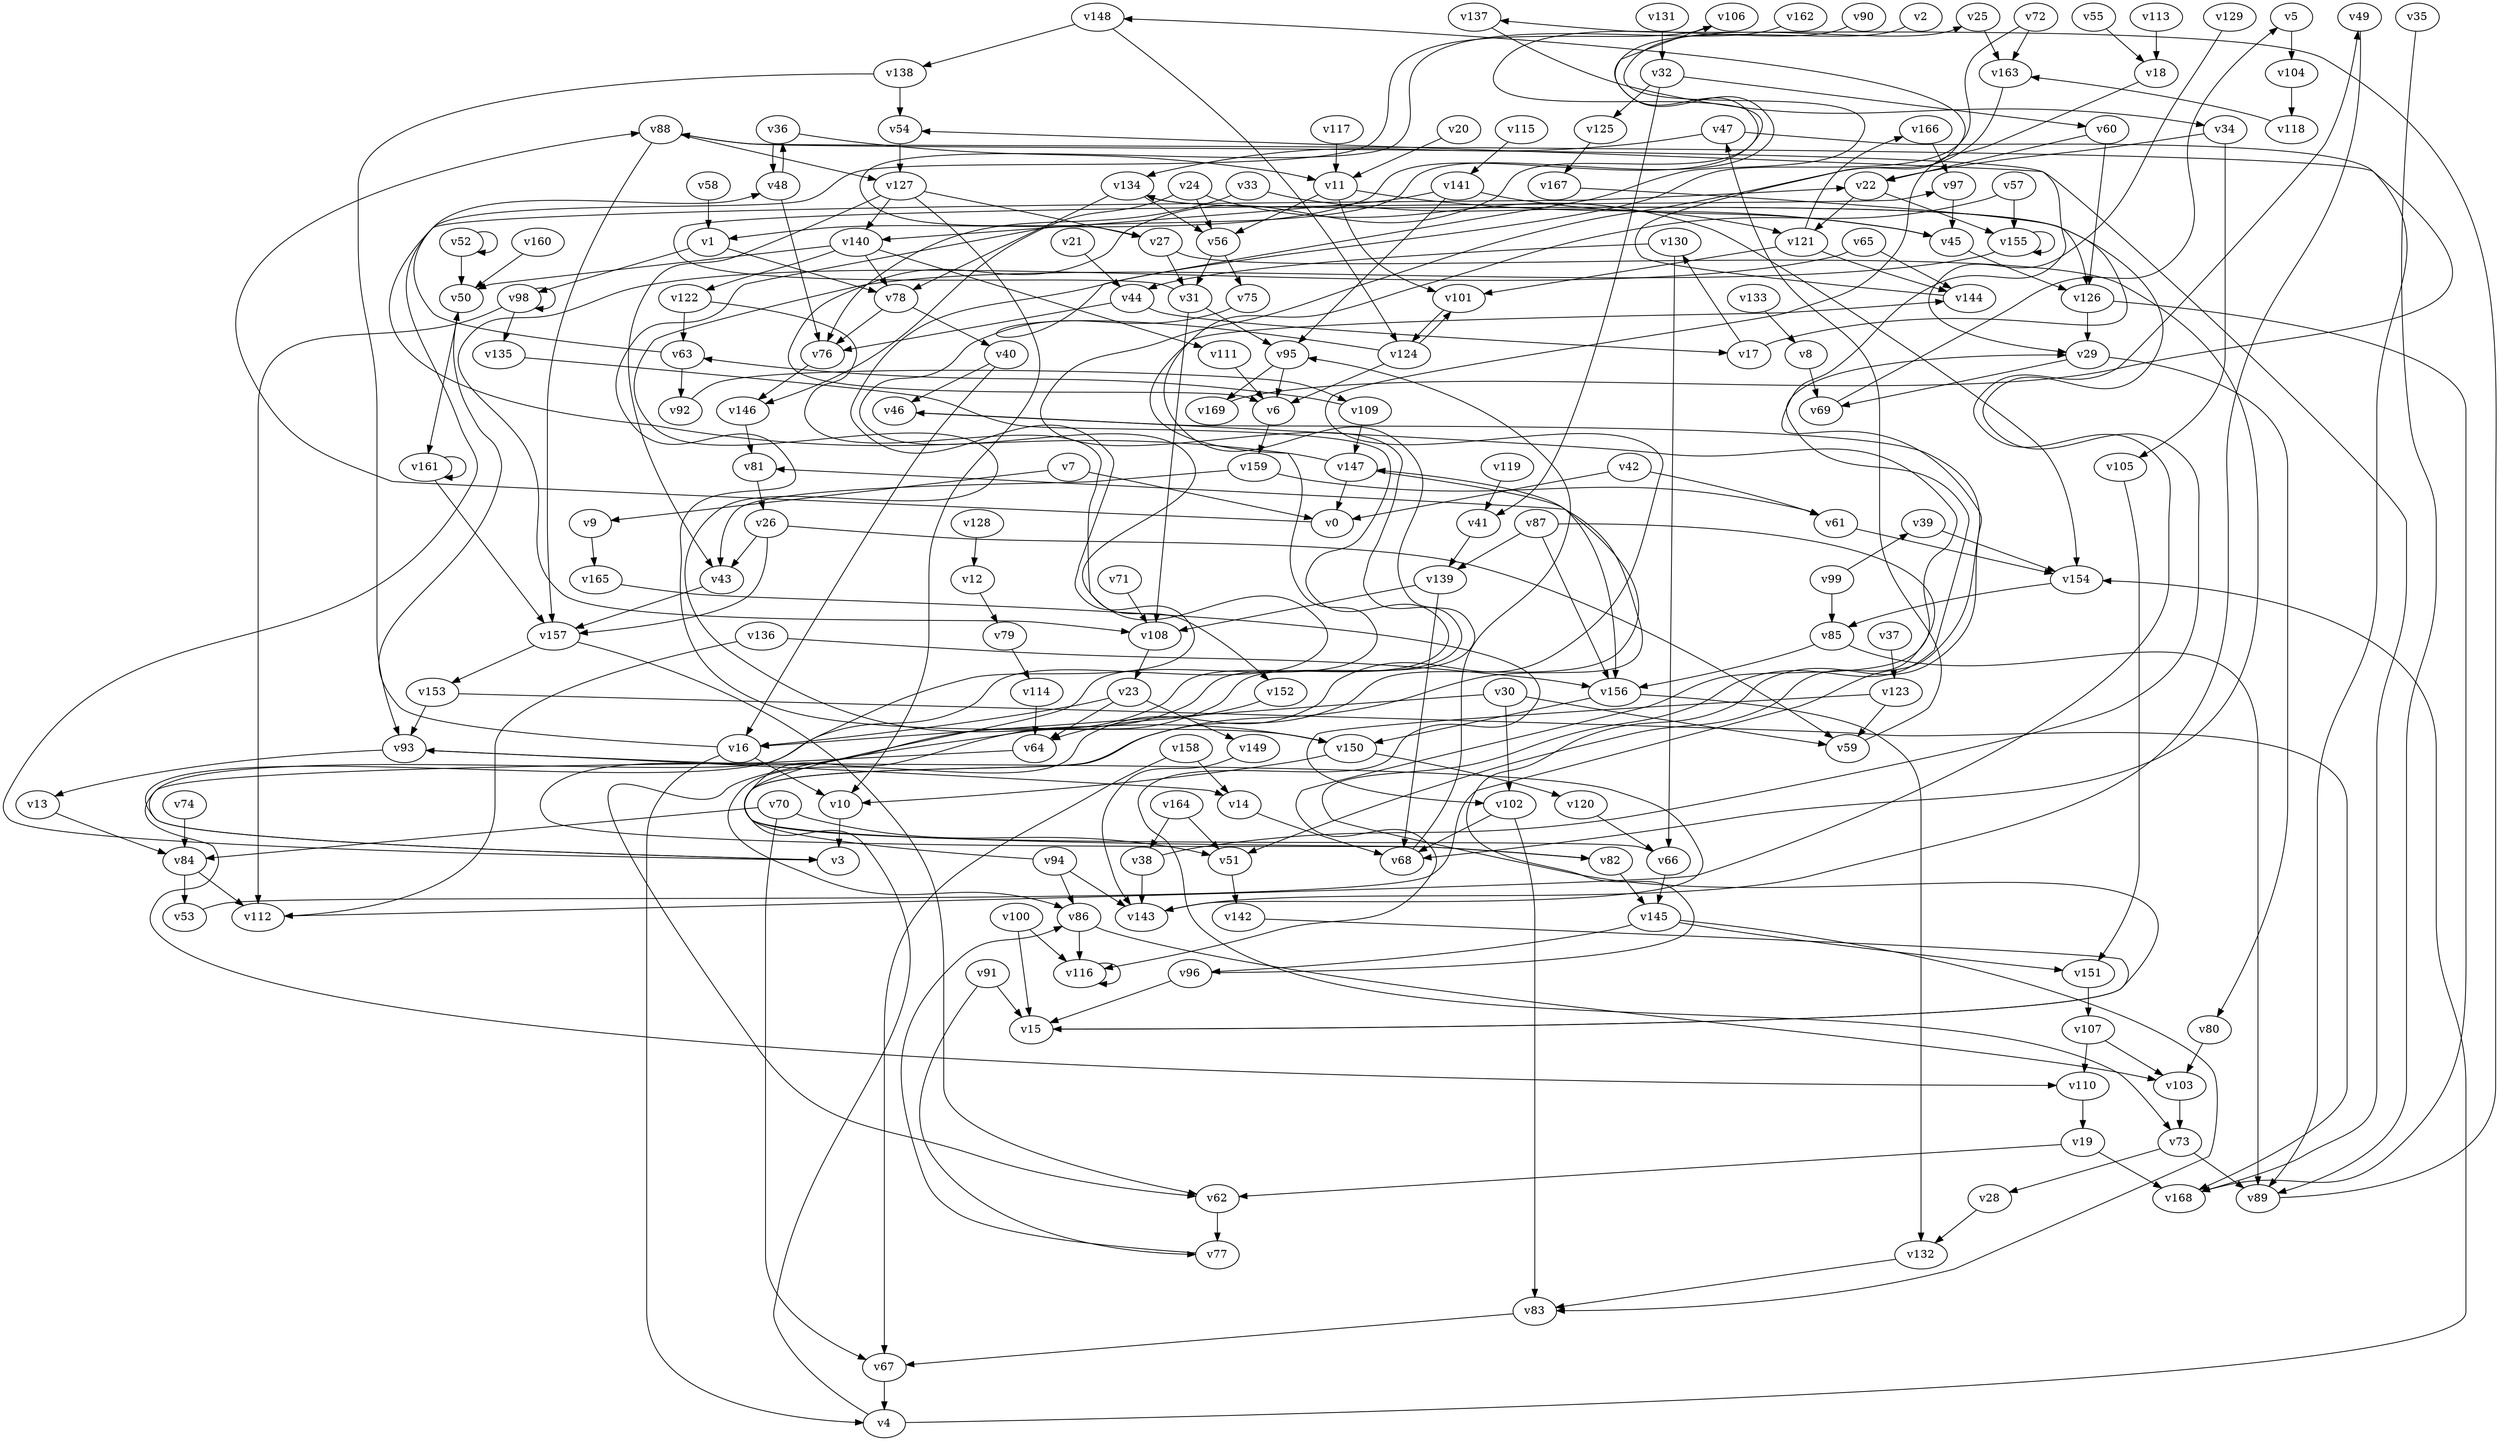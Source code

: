 // Benchmark game 244 - 170 vertices
// time_bound: 66
// targets: v40
digraph G {
    v0 [name="v0", player=1];
    v1 [name="v1", player=1];
    v2 [name="v2", player=0];
    v3 [name="v3", player=1];
    v4 [name="v4", player=1];
    v5 [name="v5", player=0];
    v6 [name="v6", player=0];
    v7 [name="v7", player=1];
    v8 [name="v8", player=0];
    v9 [name="v9", player=1];
    v10 [name="v10", player=0];
    v11 [name="v11", player=1];
    v12 [name="v12", player=0];
    v13 [name="v13", player=0];
    v14 [name="v14", player=0];
    v15 [name="v15", player=1];
    v16 [name="v16", player=0];
    v17 [name="v17", player=0];
    v18 [name="v18", player=0];
    v19 [name="v19", player=1];
    v20 [name="v20", player=1];
    v21 [name="v21", player=1];
    v22 [name="v22", player=0];
    v23 [name="v23", player=0];
    v24 [name="v24", player=1];
    v25 [name="v25", player=1];
    v26 [name="v26", player=1];
    v27 [name="v27", player=0];
    v28 [name="v28", player=1];
    v29 [name="v29", player=1];
    v30 [name="v30", player=0];
    v31 [name="v31", player=1];
    v32 [name="v32", player=0];
    v33 [name="v33", player=0];
    v34 [name="v34", player=1];
    v35 [name="v35", player=0];
    v36 [name="v36", player=0];
    v37 [name="v37", player=0];
    v38 [name="v38", player=0];
    v39 [name="v39", player=0];
    v40 [name="v40", player=0, target=1];
    v41 [name="v41", player=0];
    v42 [name="v42", player=1];
    v43 [name="v43", player=1];
    v44 [name="v44", player=0];
    v45 [name="v45", player=1];
    v46 [name="v46", player=1];
    v47 [name="v47", player=1];
    v48 [name="v48", player=0];
    v49 [name="v49", player=1];
    v50 [name="v50", player=0];
    v51 [name="v51", player=1];
    v52 [name="v52", player=0];
    v53 [name="v53", player=1];
    v54 [name="v54", player=0];
    v55 [name="v55", player=0];
    v56 [name="v56", player=1];
    v57 [name="v57", player=0];
    v58 [name="v58", player=1];
    v59 [name="v59", player=0];
    v60 [name="v60", player=0];
    v61 [name="v61", player=1];
    v62 [name="v62", player=0];
    v63 [name="v63", player=0];
    v64 [name="v64", player=1];
    v65 [name="v65", player=0];
    v66 [name="v66", player=0];
    v67 [name="v67", player=0];
    v68 [name="v68", player=0];
    v69 [name="v69", player=1];
    v70 [name="v70", player=1];
    v71 [name="v71", player=0];
    v72 [name="v72", player=0];
    v73 [name="v73", player=1];
    v74 [name="v74", player=1];
    v75 [name="v75", player=1];
    v76 [name="v76", player=1];
    v77 [name="v77", player=0];
    v78 [name="v78", player=1];
    v79 [name="v79", player=0];
    v80 [name="v80", player=0];
    v81 [name="v81", player=1];
    v82 [name="v82", player=1];
    v83 [name="v83", player=0];
    v84 [name="v84", player=1];
    v85 [name="v85", player=0];
    v86 [name="v86", player=1];
    v87 [name="v87", player=0];
    v88 [name="v88", player=1];
    v89 [name="v89", player=1];
    v90 [name="v90", player=1];
    v91 [name="v91", player=1];
    v92 [name="v92", player=0];
    v93 [name="v93", player=1];
    v94 [name="v94", player=1];
    v95 [name="v95", player=1];
    v96 [name="v96", player=1];
    v97 [name="v97", player=1];
    v98 [name="v98", player=1];
    v99 [name="v99", player=0];
    v100 [name="v100", player=0];
    v101 [name="v101", player=0];
    v102 [name="v102", player=0];
    v103 [name="v103", player=0];
    v104 [name="v104", player=0];
    v105 [name="v105", player=1];
    v106 [name="v106", player=0];
    v107 [name="v107", player=0];
    v108 [name="v108", player=1];
    v109 [name="v109", player=1];
    v110 [name="v110", player=1];
    v111 [name="v111", player=0];
    v112 [name="v112", player=1];
    v113 [name="v113", player=0];
    v114 [name="v114", player=0];
    v115 [name="v115", player=1];
    v116 [name="v116", player=1];
    v117 [name="v117", player=0];
    v118 [name="v118", player=1];
    v119 [name="v119", player=1];
    v120 [name="v120", player=1];
    v121 [name="v121", player=1];
    v122 [name="v122", player=1];
    v123 [name="v123", player=0];
    v124 [name="v124", player=0];
    v125 [name="v125", player=0];
    v126 [name="v126", player=1];
    v127 [name="v127", player=1];
    v128 [name="v128", player=1];
    v129 [name="v129", player=0];
    v130 [name="v130", player=1];
    v131 [name="v131", player=0];
    v132 [name="v132", player=0];
    v133 [name="v133", player=0];
    v134 [name="v134", player=1];
    v135 [name="v135", player=1];
    v136 [name="v136", player=0];
    v137 [name="v137", player=0];
    v138 [name="v138", player=0];
    v139 [name="v139", player=0];
    v140 [name="v140", player=1];
    v141 [name="v141", player=1];
    v142 [name="v142", player=0];
    v143 [name="v143", player=1];
    v144 [name="v144", player=0];
    v145 [name="v145", player=1];
    v146 [name="v146", player=1];
    v147 [name="v147", player=0];
    v148 [name="v148", player=0];
    v149 [name="v149", player=1];
    v150 [name="v150", player=0];
    v151 [name="v151", player=1];
    v152 [name="v152", player=1];
    v153 [name="v153", player=0];
    v154 [name="v154", player=0];
    v155 [name="v155", player=1];
    v156 [name="v156", player=0];
    v157 [name="v157", player=0];
    v158 [name="v158", player=1];
    v159 [name="v159", player=1];
    v160 [name="v160", player=0];
    v161 [name="v161", player=0];
    v162 [name="v162", player=1];
    v163 [name="v163", player=1];
    v164 [name="v164", player=1];
    v165 [name="v165", player=0];
    v166 [name="v166", player=1];
    v167 [name="v167", player=0];
    v168 [name="v168", player=1];
    v169 [name="v169", player=0];

    v0 -> v88 [constraint="t < 11"];
    v1 -> v98;
    v2 -> v150 [constraint="t >= 5"];
    v3 -> v106 [constraint="t < 5"];
    v4 -> v81 [constraint="t < 13"];
    v5 -> v104;
    v6 -> v159;
    v7 -> v0;
    v8 -> v69;
    v9 -> v165;
    v10 -> v3;
    v11 -> v101;
    v12 -> v79;
    v13 -> v84;
    v14 -> v68;
    v15 -> v29 [constraint="t >= 3"];
    v16 -> v50 [constraint="t >= 4"];
    v17 -> v134 [constraint="t >= 1"];
    v18 -> v86 [constraint="t mod 4 == 1"];
    v19 -> v62;
    v20 -> v11;
    v21 -> v44;
    v22 -> v155;
    v23 -> v149;
    v24 -> v146;
    v25 -> v163;
    v26 -> v59;
    v27 -> v68 [constraint="t < 8"];
    v28 -> v132;
    v29 -> v69;
    v30 -> v16;
    v31 -> v97 [constraint="t < 5"];
    v32 -> v41;
    v33 -> v76;
    v34 -> v22;
    v35 -> v89 [constraint="t mod 2 == 0"];
    v36 -> v48;
    v37 -> v123;
    v38 -> v134 [constraint="t >= 1"];
    v39 -> v154;
    v40 -> v46;
    v41 -> v139;
    v42 -> v0;
    v43 -> v157;
    v44 -> v17;
    v45 -> v126;
    v46 -> v116 [constraint="t < 6"];
    v47 -> v89;
    v48 -> v76;
    v49 -> v143 [constraint="t >= 1"];
    v50 -> v161;
    v51 -> v142;
    v52 -> v52 [constraint="t mod 2 == 1"];
    v53 -> v46 [constraint="t mod 5 == 1"];
    v54 -> v127;
    v55 -> v18 [constraint="t >= 3"];
    v56 -> v75;
    v57 -> v62 [constraint="t >= 5"];
    v58 -> v1;
    v59 -> v47;
    v60 -> v126;
    v61 -> v154;
    v62 -> v77;
    v63 -> v48 [constraint="t < 10"];
    v64 -> v3 [constraint="t mod 4 == 1"];
    v65 -> v108 [constraint="t mod 3 == 0"];
    v66 -> v144 [constraint="t mod 3 == 0"];
    v67 -> v4;
    v68 -> v95;
    v69 -> v5 [constraint="t < 15"];
    v70 -> v51;
    v71 -> v108;
    v72 -> v3 [constraint="t mod 3 == 2"];
    v73 -> v89;
    v74 -> v84;
    v75 -> v110 [constraint="t mod 3 == 1"];
    v76 -> v146;
    v77 -> v86 [constraint="t mod 3 == 2"];
    v78 -> v40;
    v79 -> v114;
    v80 -> v103;
    v81 -> v26;
    v82 -> v145;
    v83 -> v67;
    v84 -> v53;
    v85 -> v89;
    v86 -> v103 [constraint="t < 13"];
    v87 -> v51 [constraint="t < 6"];
    v88 -> v157;
    v89 -> v137 [constraint="t mod 2 == 1"];
    v90 -> v1 [constraint="t mod 2 == 0"];
    v91 -> v77 [constraint="t < 15"];
    v92 -> v109 [constraint="t < 7"];
    v93 -> v14;
    v94 -> v147 [constraint="t >= 5"];
    v95 -> v6;
    v96 -> v54 [constraint="t >= 5"];
    v97 -> v45;
    v98 -> v135;
    v99 -> v39 [constraint="t >= 5"];
    v100 -> v15;
    v101 -> v124;
    v102 -> v68;
    v103 -> v73;
    v104 -> v118;
    v105 -> v151;
    v106 -> v6 [constraint="t >= 5"];
    v107 -> v103;
    v108 -> v23;
    v109 -> v63 [constraint="t mod 3 == 0"];
    v110 -> v19;
    v111 -> v6;
    v112 -> v49 [constraint="t >= 2"];
    v113 -> v18;
    v114 -> v64;
    v115 -> v141;
    v116 -> v116;
    v117 -> v11;
    v118 -> v163 [constraint="t >= 1"];
    v119 -> v41;
    v120 -> v66;
    v121 -> v166 [constraint="t >= 5"];
    v122 -> v152 [constraint="t mod 4 == 1"];
    v123 -> v102 [constraint="t >= 1"];
    v124 -> v25 [constraint="t >= 2"];
    v125 -> v167;
    v126 -> v29;
    v127 -> v27;
    v128 -> v12;
    v129 -> v29 [constraint="t < 5"];
    v130 -> v44;
    v131 -> v32;
    v132 -> v83;
    v133 -> v8;
    v134 -> v56;
    v135 -> v82 [constraint="t >= 5"];
    v136 -> v156;
    v137 -> v34 [constraint="t < 9"];
    v138 -> v93;
    v139 -> v108;
    v140 -> v111;
    v141 -> v95;
    v142 -> v15 [constraint="t mod 4 == 3"];
    v143 -> v93 [constraint="t mod 5 == 1"];
    v144 -> v148 [constraint="t mod 4 == 2"];
    v145 -> v83 [constraint="t >= 2"];
    v146 -> v81;
    v147 -> v22 [constraint="t >= 1"];
    v148 -> v138;
    v149 -> v143;
    v150 -> v120;
    v151 -> v107;
    v152 -> v64;
    v153 -> v168 [constraint="t mod 5 == 0"];
    v154 -> v85;
    v155 -> v150 [constraint="t < 8"];
    v156 -> v132;
    v157 -> v153;
    v158 -> v67;
    v159 -> v61;
    v160 -> v50;
    v161 -> v161 [constraint="t mod 3 == 1"];
    v162 -> v27 [constraint="t >= 2"];
    v163 -> v82 [constraint="t < 11"];
    v164 -> v51;
    v165 -> v73 [constraint="t mod 4 == 0"];
    v166 -> v97;
    v167 -> v126 [constraint="t < 15"];
    v168 -> v88 [constraint="t mod 5 == 3"];
    v169 -> v88 [constraint="t >= 4"];
    v158 -> v14;
    v145 -> v151;
    v87 -> v156;
    v23 -> v16;
    v145 -> v96;
    v32 -> v60;
    v29 -> v80;
    v16 -> v4;
    v93 -> v13;
    v127 -> v140;
    v1 -> v78;
    v31 -> v95;
    v130 -> v66;
    v138 -> v54;
    v66 -> v145;
    v17 -> v130;
    v140 -> v122;
    v87 -> v139;
    v48 -> v36;
    v26 -> v43;
    v153 -> v93;
    v31 -> v108;
    v140 -> v78;
    v26 -> v157;
    v140 -> v50;
    v52 -> v50;
    v141 -> v140;
    v24 -> v154;
    v33 -> v121;
    v30 -> v59;
    v102 -> v83;
    v36 -> v11;
    v124 -> v6;
    v109 -> v147;
    v98 -> v112;
    v94 -> v86;
    v38 -> v143;
    v23 -> v64;
    v121 -> v101;
    v98 -> v98;
    v22 -> v121;
    v19 -> v168;
    v141 -> v45;
    v100 -> v116;
    v127 -> v43;
    v123 -> v59;
    v147 -> v0;
    v7 -> v9;
    v99 -> v85;
    v24 -> v56;
    v88 -> v127;
    v42 -> v61;
    v134 -> v78;
    v44 -> v76;
    v161 -> v157;
    v40 -> v16;
    v57 -> v155;
    v63 -> v92;
    v157 -> v62;
    v122 -> v63;
    v11 -> v45;
    v136 -> v112;
    v73 -> v28;
    v148 -> v124;
    v86 -> v116;
    v164 -> v38;
    v4 -> v154;
    v124 -> v101;
    v56 -> v31;
    v91 -> v15;
    v16 -> v10;
    v139 -> v68;
    v27 -> v31;
    v156 -> v150;
    v11 -> v56;
    v147 -> v156;
    v70 -> v67;
    v96 -> v15;
    v30 -> v102;
    v94 -> v143;
    v85 -> v156;
    v34 -> v105;
    v70 -> v84;
    v84 -> v112;
    v95 -> v169;
    v65 -> v144;
    v121 -> v144;
    v107 -> v110;
    v127 -> v10;
    v72 -> v163;
    v159 -> v43;
    v60 -> v22;
    v150 -> v10;
    v126 -> v168;
    v155 -> v155;
    v32 -> v125;
    v78 -> v76;
    v47 -> v134;
}
